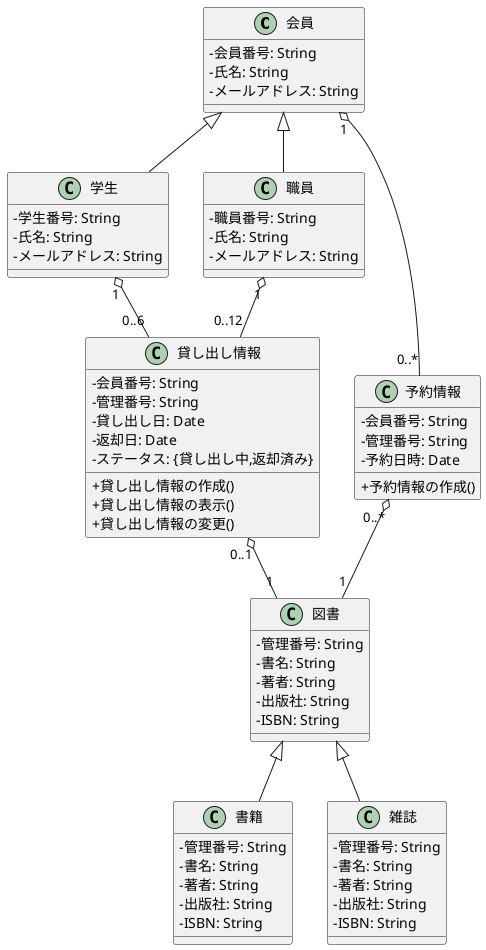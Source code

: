 @startuml .
skinparam classAttributeIconSize 0

class 会員{
  - 会員番号: String
  - 氏名: String
  - メールアドレス: String
}

class 学生{
  - 学生番号: String
  - 氏名: String
  - メールアドレス: String
}

class 職員{
  - 職員番号: String
  - 氏名: String
  - メールアドレス: String
}

class 予約情報{
  - 会員番号: String
  - 管理番号: String
  - 予約日時: Date

  + 予約情報の作成()
}

class 貸し出し情報{
  - 会員番号: String
  - 管理番号: String
  - 貸し出し日: Date
  - 返却日: Date
  - ステータス: {貸し出し中,返却済み}

  + 貸し出し情報の作成()
  + 貸し出し情報の表示()
  + 貸し出し情報の変更()
}

class 図書{
  - 管理番号: String
  - 書名: String
  - 著者: String
  - 出版社: String
  - ISBN: String
}

class 書籍{
  - 管理番号: String
  - 書名: String
  - 著者: String
  - 出版社: String
  - ISBN: String
}

class 雑誌{
  - 管理番号: String
  - 書名: String
  - 著者: String
  - 出版社: String
  - ISBN: String
}

会員 <|-- 学生

会員 <|-- 職員

図書 <|-- 書籍

図書 <|-- 雑誌

学生 "1" o-- "0..6" 貸し出し情報

職員 "1" o-- "0..12" 貸し出し情報

会員 "1" o-- "0..*" 予約情報

貸し出し情報 "0..1" o-- "1" 図書

予約情報 "0..*" o-- "1" 図書

@enduml